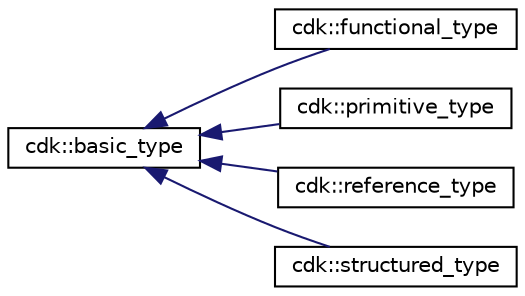 digraph "Graphical Class Hierarchy"
{
 // INTERACTIVE_SVG=YES
 // LATEX_PDF_SIZE
  edge [fontname="Helvetica",fontsize="10",labelfontname="Helvetica",labelfontsize="10"];
  node [fontname="Helvetica",fontsize="10",shape=record];
  rankdir="LR";
  Node0 [label="cdk::basic_type",height=0.2,width=0.4,color="black", fillcolor="white", style="filled",URL="$classcdk_1_1basic__type.html",tooltip=" "];
  Node0 -> Node1 [dir="back",color="midnightblue",fontsize="10",style="solid",fontname="Helvetica"];
  Node1 [label="cdk::functional_type",height=0.2,width=0.4,color="black", fillcolor="white", style="filled",URL="$classcdk_1_1functional__type.html",tooltip=" "];
  Node0 -> Node2 [dir="back",color="midnightblue",fontsize="10",style="solid",fontname="Helvetica"];
  Node2 [label="cdk::primitive_type",height=0.2,width=0.4,color="black", fillcolor="white", style="filled",URL="$classcdk_1_1primitive__type.html",tooltip=" "];
  Node0 -> Node3 [dir="back",color="midnightblue",fontsize="10",style="solid",fontname="Helvetica"];
  Node3 [label="cdk::reference_type",height=0.2,width=0.4,color="black", fillcolor="white", style="filled",URL="$structcdk_1_1reference__type.html",tooltip=" "];
  Node0 -> Node4 [dir="back",color="midnightblue",fontsize="10",style="solid",fontname="Helvetica"];
  Node4 [label="cdk::structured_type",height=0.2,width=0.4,color="black", fillcolor="white", style="filled",URL="$classcdk_1_1structured__type.html",tooltip=" "];
}
